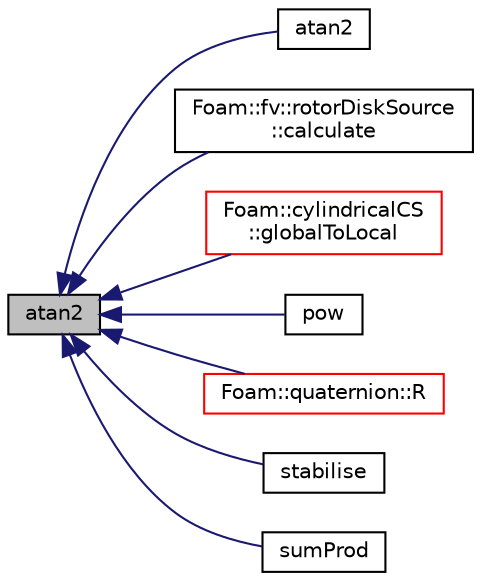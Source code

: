 digraph "atan2"
{
  bgcolor="transparent";
  edge [fontname="Helvetica",fontsize="10",labelfontname="Helvetica",labelfontsize="10"];
  node [fontname="Helvetica",fontsize="10",shape=record];
  rankdir="LR";
  Node43160 [label="atan2",height=0.2,width=0.4,color="black", fillcolor="grey75", style="filled", fontcolor="black"];
  Node43160 -> Node43161 [dir="back",color="midnightblue",fontsize="10",style="solid",fontname="Helvetica"];
  Node43161 [label="atan2",height=0.2,width=0.4,color="black",URL="$a21851.html#ab4a9cecc43d3bf52428da59c99ccbc57"];
  Node43160 -> Node43162 [dir="back",color="midnightblue",fontsize="10",style="solid",fontname="Helvetica"];
  Node43162 [label="Foam::fv::rotorDiskSource\l::calculate",height=0.2,width=0.4,color="black",URL="$a24629.html#a0ef5630c93901e39867160ebad920cd6",tooltip="Calculate forces. "];
  Node43160 -> Node43163 [dir="back",color="midnightblue",fontsize="10",style="solid",fontname="Helvetica"];
  Node43163 [label="Foam::cylindricalCS\l::globalToLocal",height=0.2,width=0.4,color="red",URL="$a26149.html#a5ae2cf6b12f432dda36ad10921c15295",tooltip="Convert from global Cartesian system to the local coordinate system. "];
  Node43160 -> Node43165 [dir="back",color="midnightblue",fontsize="10",style="solid",fontname="Helvetica"];
  Node43165 [label="pow",height=0.2,width=0.4,color="black",URL="$a21851.html#ae7ff089ba196c05685e9bdec0665addb"];
  Node43160 -> Node43166 [dir="back",color="midnightblue",fontsize="10",style="solid",fontname="Helvetica"];
  Node43166 [label="Foam::quaternion::R",height=0.2,width=0.4,color="red",URL="$a29337.html#a404ff2284fce8af4f811e0447c9e37f2",tooltip="The rotation tensor corresponding the quaternion. "];
  Node43160 -> Node43177 [dir="back",color="midnightblue",fontsize="10",style="solid",fontname="Helvetica"];
  Node43177 [label="stabilise",height=0.2,width=0.4,color="black",URL="$a21851.html#a5256ed0d7ec24b1876ba90c6ff1f8727"];
  Node43160 -> Node43178 [dir="back",color="midnightblue",fontsize="10",style="solid",fontname="Helvetica"];
  Node43178 [label="sumProd",height=0.2,width=0.4,color="black",URL="$a21851.html#a5b480f6156c25bef4de87d86094e87ea"];
}
